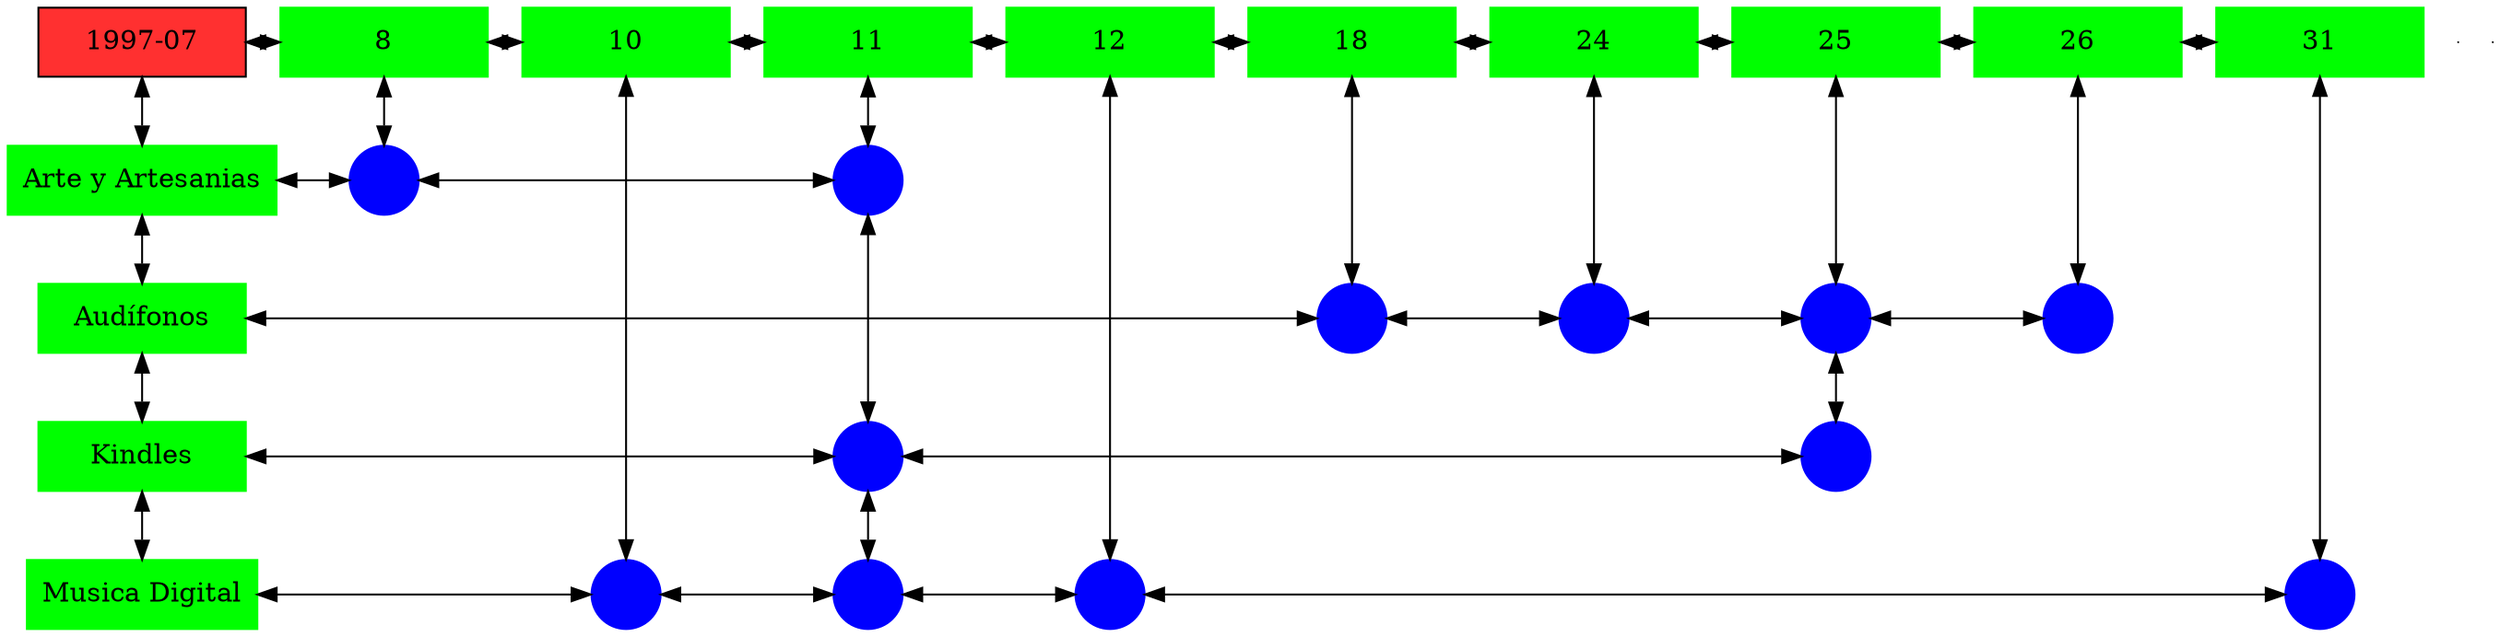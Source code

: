 digraph G{
node[shape="box"];
nodeMt[ label = "1997-07", width = 1.5, style = filled, fillcolor = firebrick1, group = 1 ];
e0[ shape = point, width = 0 ];
e1[ shape = point, width = 0 ];
node0xc00216aa50[label="8",color=green,style =filled,width = 1.5 group=8];
nodeMt->node0xc00216aa50[dir="both"];
{rank=same;nodeMt;node0xc00216aa50;}
node0xc0021ed630[label="10",color=green,style =filled,width = 1.5 group=10];
node0xc00216aa50->node0xc0021ed630[dir="both"];
{rank=same;node0xc00216aa50;node0xc0021ed630;}
node0xc0020e0aa0[label="11",color=green,style =filled,width = 1.5 group=11];
node0xc0021ed630->node0xc0020e0aa0[dir="both"];
{rank=same;node0xc0021ed630;node0xc0020e0aa0;}
node0xc001f86780[label="12",color=green,style =filled,width = 1.5 group=12];
node0xc0020e0aa0->node0xc001f86780[dir="both"];
{rank=same;node0xc0020e0aa0;node0xc001f86780;}
node0xc001f23db0[label="18",color=green,style =filled,width = 1.5 group=18];
node0xc001f86780->node0xc001f23db0[dir="both"];
{rank=same;node0xc001f86780;node0xc001f23db0;}
node0xc0021b5a40[label="24",color=green,style =filled,width = 1.5 group=24];
node0xc001f23db0->node0xc0021b5a40[dir="both"];
{rank=same;node0xc001f23db0;node0xc0021b5a40;}
node0xc00200f8b0[label="25",color=green,style =filled,width = 1.5 group=25];
node0xc0021b5a40->node0xc00200f8b0[dir="both"];
{rank=same;node0xc0021b5a40;node0xc00200f8b0;}
node0xc0022851d0[label="26",color=green,style =filled,width = 1.5 group=26];
node0xc00200f8b0->node0xc0022851d0[dir="both"];
{rank=same;node0xc00200f8b0;node0xc0022851d0;}
node0xc0021181e0[label="31",color=green,style =filled,width = 1.5 group=31];
node0xc0022851d0->node0xc0021181e0[dir="both"];
{rank=same;node0xc0022851d0;node0xc0021181e0;}
node0xc0020e0a50[label="Arte y Artesanias",color=green,style =filled width = 1.5 group=1];
node0xc00216c780[label="",color=blue,style =filled, width = 0.5 group=8 shape=circle];
node0xc0020e0a50->node0xc00216c780[dir="both"];
{rank=same;node0xc0020e0a50;node0xc00216c780;}
node0xc0020d9f00[label="",color=blue,style =filled, width = 0.5 group=11 shape=circle];
node0xc00216c780->node0xc0020d9f00[dir="both"];
{rank=same;node0xc0020d9f00;node0xc00216c780;}
node0xc001f23d60[label="Audífonos",color=green,style =filled width = 1.5 group=1];
node0xc001f28300[label="",color=blue,style =filled, width = 0.5 group=18 shape=circle];
node0xc001f23d60->node0xc001f28300[dir="both"];
{rank=same;node0xc001f23d60;node0xc001f28300;}
node0xc0021c2580[label="",color=blue,style =filled, width = 0.5 group=24 shape=circle];
node0xc001f28300->node0xc0021c2580[dir="both"];
{rank=same;node0xc0021c2580;node0xc001f28300;}
node0xc002218a00[label="",color=blue,style =filled, width = 0.5 group=25 shape=circle];
node0xc0021c2580->node0xc002218a00[dir="both"];
{rank=same;node0xc002218a00;node0xc0021c2580;}
node0xc002286d00[label="",color=blue,style =filled, width = 0.5 group=26 shape=circle];
node0xc002218a00->node0xc002286d00[dir="both"];
{rank=same;node0xc002286d00;node0xc002218a00;}
node0xc00200f860[label="Kindles",color=green,style =filled width = 1.5 group=1];
node0xc002304980[label="",color=blue,style =filled, width = 0.5 group=11 shape=circle];
node0xc00200f860->node0xc002304980[dir="both"];
{rank=same;node0xc00200f860;node0xc002304980;}
node0xc00200d880[label="",color=blue,style =filled, width = 0.5 group=25 shape=circle];
node0xc002304980->node0xc00200d880[dir="both"];
{rank=same;node0xc00200d880;node0xc002304980;}
node0xc001f86730[label="Musica Digital",color=green,style =filled width = 1.5 group=1];
node0xc0021eb280[label="",color=blue,style =filled, width = 0.5 group=10 shape=circle];
node0xc001f86730->node0xc0021eb280[dir="both"];
{rank=same;node0xc001f86730;node0xc0021eb280;}
node0xc00213f400[label="",color=blue,style =filled, width = 0.5 group=11 shape=circle];
node0xc0021eb280->node0xc00213f400[dir="both"];
{rank=same;node0xc00213f400;node0xc0021eb280;}
node0xc001f88380[label="",color=blue,style =filled, width = 0.5 group=12 shape=circle];
node0xc00213f400->node0xc001f88380[dir="both"];
{rank=same;node0xc001f88380;node0xc00213f400;}
node0xc002114300[label="",color=blue,style =filled, width = 0.5 group=31 shape=circle];
node0xc001f88380->node0xc002114300[dir="both"];
{rank=same;node0xc002114300;node0xc001f88380;}
node0xc00216aa50->node0xc00216c780[dir="both"];
node0xc0021ed630->node0xc0021eb280[dir="both"];
node0xc0020e0aa0->node0xc0020d9f00[dir="both"];
node0xc0020d9f00->node0xc002304980[dir="both"];
node0xc002304980->node0xc00213f400[dir="both"];
node0xc001f86780->node0xc001f88380[dir="both"];
node0xc001f23db0->node0xc001f28300[dir="both"];
node0xc0021b5a40->node0xc0021c2580[dir="both"];
node0xc00200f8b0->node0xc002218a00[dir="both"];
node0xc002218a00->node0xc00200d880[dir="both"];
node0xc0022851d0->node0xc002286d00[dir="both"];
node0xc0021181e0->node0xc002114300[dir="both"];
nodeMt->node0xc0020e0a50[dir="both"];
node0xc0020e0a50->node0xc001f23d60[dir="both"];
node0xc001f23d60->node0xc00200f860[dir="both"];
node0xc00200f860->node0xc001f86730[dir="both"];
}

